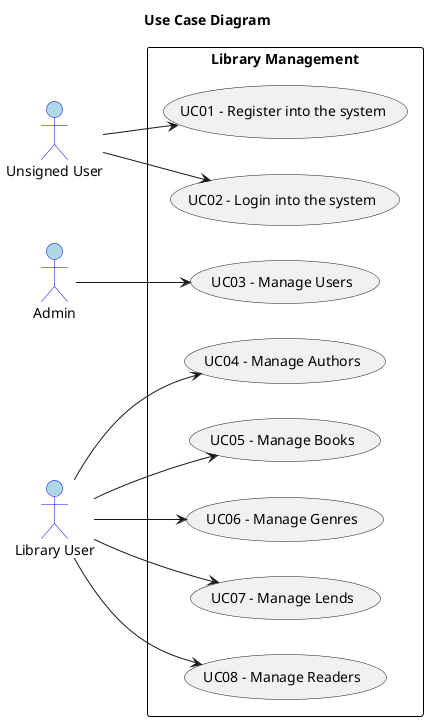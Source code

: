 @startuml
skinparam packageStyle rectangle

skinparam rectangle {
    BorderColor black
}

left to right direction

skinparam actor {
    BackgroundColor LightBlue
    BorderColor Blue
    FontColor Black
}

title "Use Case Diagram"

actor "Unsigned User" as UU #LightBlue
actor "Admin" as A #LightBlue
actor "Library User" as LU #LightBlue

rectangle "Library Management" as SYS {

    usecase "UC01 - Register into the system" as UC01
    usecase "UC02 - Login into the system" as UC02

    usecase "UC03 - Manage Users" as UC03

    usecase "UC04 - Manage Authors" as UC04
    usecase "UC05 - Manage Books" as UC05
    usecase "UC06 - Manage Genres" as UC06
    usecase "UC07 - Manage Lends" as UC07
    usecase "UC08 - Manage Readers" as UC08


    UU --> UC01
    UU --> UC02

    A --> UC03

    LU --> UC04
    LU --> UC05
    LU --> UC06
    LU --> UC07
    LU --> UC08
}

@enduml